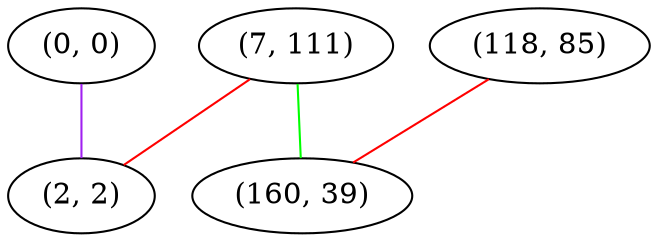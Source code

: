 graph "" {
"(0, 0)";
"(118, 85)";
"(7, 111)";
"(160, 39)";
"(2, 2)";
"(0, 0)" -- "(2, 2)"  [color=purple, key=0, weight=4];
"(118, 85)" -- "(160, 39)"  [color=red, key=0, weight=1];
"(7, 111)" -- "(160, 39)"  [color=green, key=0, weight=2];
"(7, 111)" -- "(2, 2)"  [color=red, key=0, weight=1];
}
